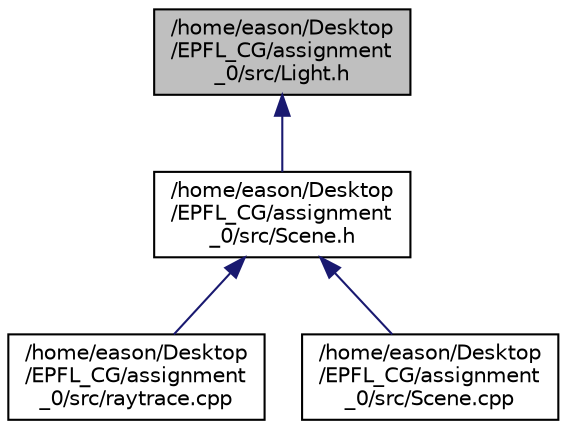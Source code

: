 digraph "/home/eason/Desktop/EPFL_CG/assignment_0/src/Light.h"
{
  edge [fontname="Helvetica",fontsize="10",labelfontname="Helvetica",labelfontsize="10"];
  node [fontname="Helvetica",fontsize="10",shape=record];
  Node1 [label="/home/eason/Desktop\l/EPFL_CG/assignment\l_0/src/Light.h",height=0.2,width=0.4,color="black", fillcolor="grey75", style="filled", fontcolor="black"];
  Node1 -> Node2 [dir="back",color="midnightblue",fontsize="10",style="solid"];
  Node2 [label="/home/eason/Desktop\l/EPFL_CG/assignment\l_0/src/Scene.h",height=0.2,width=0.4,color="black", fillcolor="white", style="filled",URL="$Scene_8h.html"];
  Node2 -> Node3 [dir="back",color="midnightblue",fontsize="10",style="solid"];
  Node3 [label="/home/eason/Desktop\l/EPFL_CG/assignment\l_0/src/raytrace.cpp",height=0.2,width=0.4,color="black", fillcolor="white", style="filled",URL="$raytrace_8cpp.html"];
  Node2 -> Node4 [dir="back",color="midnightblue",fontsize="10",style="solid"];
  Node4 [label="/home/eason/Desktop\l/EPFL_CG/assignment\l_0/src/Scene.cpp",height=0.2,width=0.4,color="black", fillcolor="white", style="filled",URL="$Scene_8cpp.html"];
}
